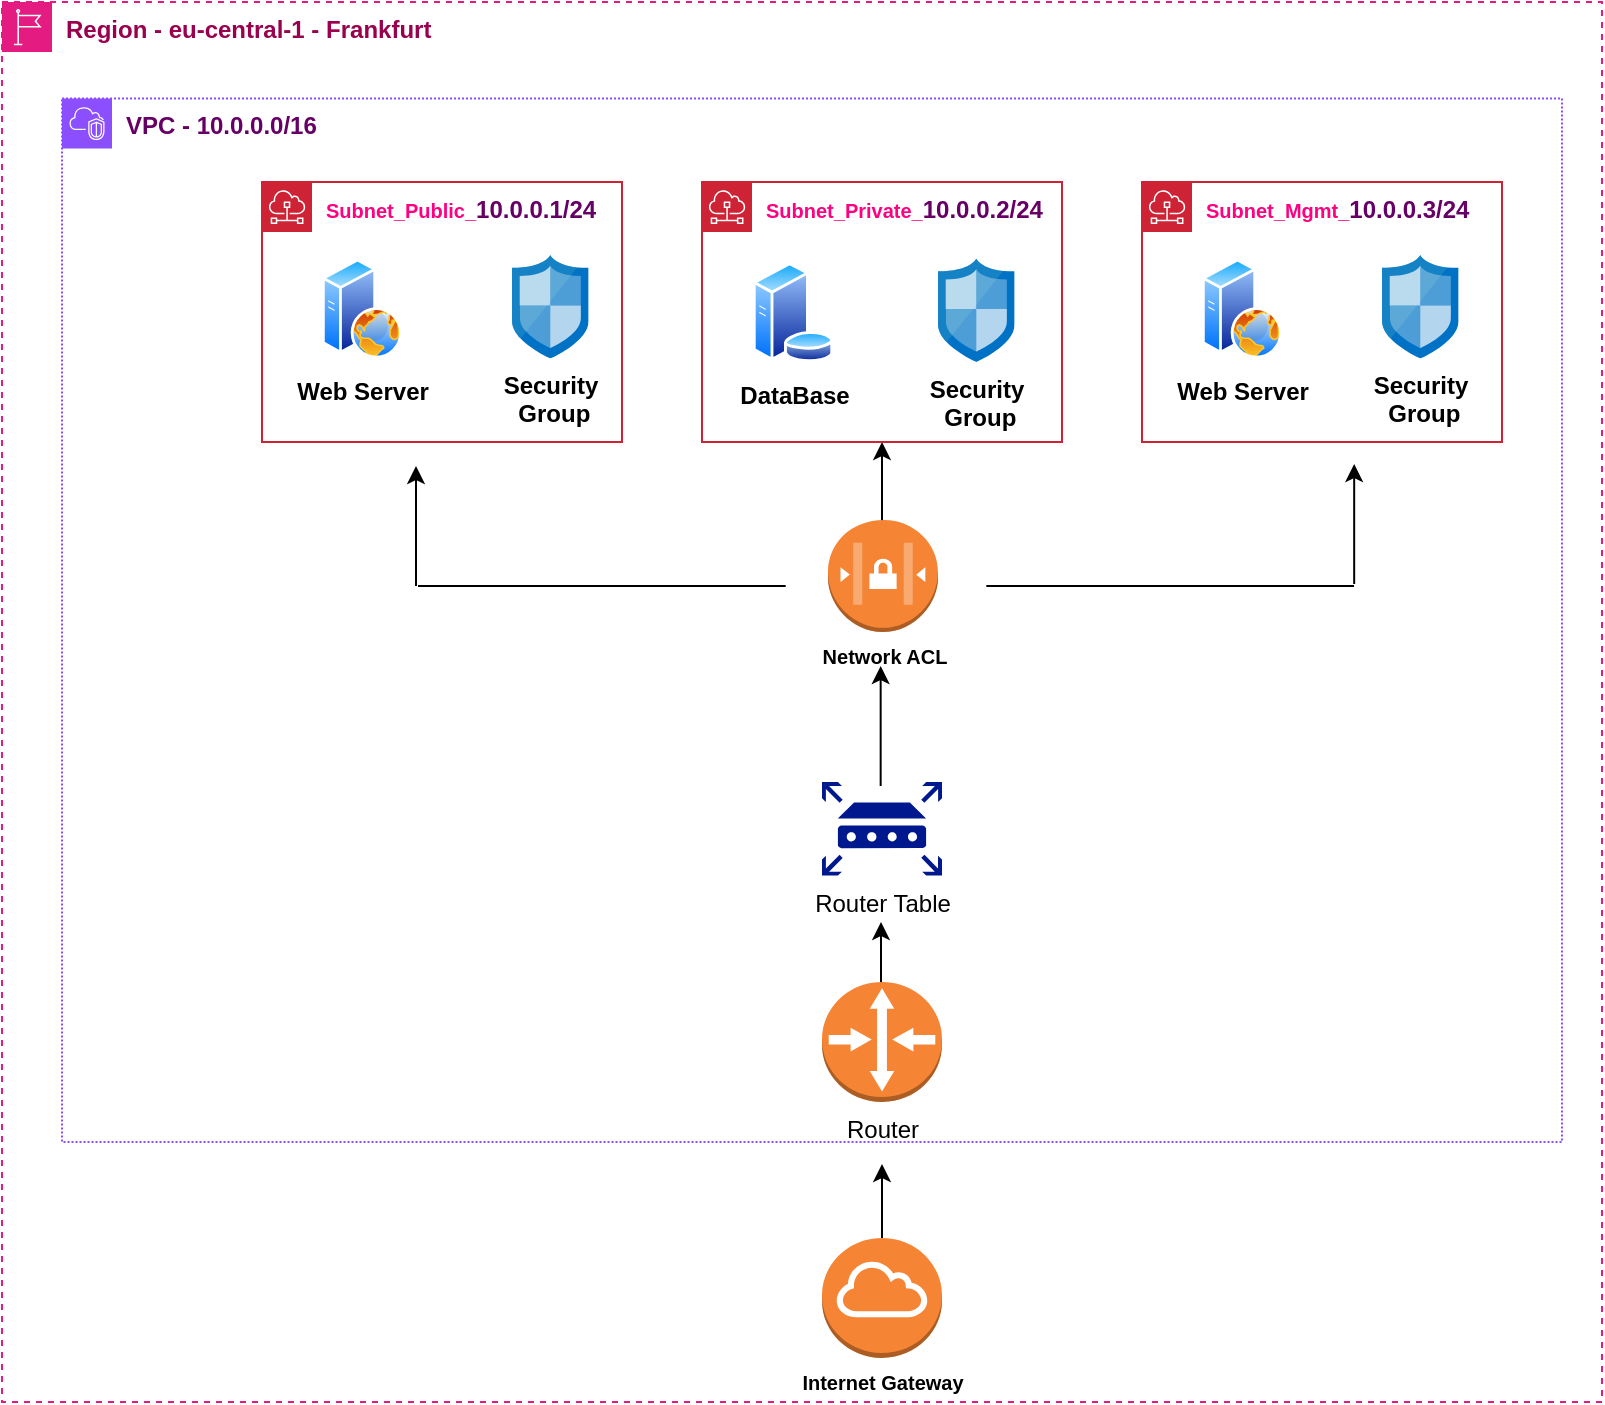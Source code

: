 <mxfile version="23.0.2" type="github">
  <diagram name="Page-1" id="_MofC5ta0yTw0Z9mFdGP">
    <mxGraphModel dx="1760" dy="2020" grid="1" gridSize="10" guides="1" tooltips="1" connect="1" arrows="1" fold="1" page="1" pageScale="1" pageWidth="850" pageHeight="1100" math="0" shadow="0">
      <root>
        <mxCell id="0" />
        <mxCell id="1" parent="0" />
        <mxCell id="HUh1dlwKQfj8_lXao6Q8-71" value="" style="group" vertex="1" connectable="0" parent="1">
          <mxGeometry x="40" y="-1010" width="800" height="700" as="geometry" />
        </mxCell>
        <mxCell id="HUh1dlwKQfj8_lXao6Q8-47" value="" style="edgeStyle=orthogonalEdgeStyle;rounded=0;orthogonalLoop=1;jettySize=auto;html=1;" edge="1" parent="HUh1dlwKQfj8_lXao6Q8-71">
          <mxGeometry relative="1" as="geometry">
            <mxPoint x="440.0" y="280" as="sourcePoint" />
            <mxPoint x="440.0" y="220" as="targetPoint" />
          </mxGeometry>
        </mxCell>
        <mxCell id="HUh1dlwKQfj8_lXao6Q8-48" style="edgeStyle=orthogonalEdgeStyle;rounded=0;orthogonalLoop=1;jettySize=auto;html=1;exitX=0.5;exitY=0;exitDx=0;exitDy=0;exitPerimeter=0;" edge="1" parent="HUh1dlwKQfj8_lXao6Q8-71">
          <mxGeometry relative="1" as="geometry">
            <mxPoint x="440" y="661" as="sourcePoint" />
            <mxPoint x="440" y="581" as="targetPoint" />
          </mxGeometry>
        </mxCell>
        <mxCell id="HUh1dlwKQfj8_lXao6Q8-49" value="" style="edgeStyle=orthogonalEdgeStyle;rounded=0;orthogonalLoop=1;jettySize=auto;html=1;" edge="1" parent="HUh1dlwKQfj8_lXao6Q8-71">
          <mxGeometry relative="1" as="geometry">
            <mxPoint x="439.33" y="392" as="sourcePoint" />
            <mxPoint x="439.33" y="332" as="targetPoint" />
          </mxGeometry>
        </mxCell>
        <mxCell id="HUh1dlwKQfj8_lXao6Q8-50" value="&lt;b style=&quot;border-color: var(--border-color);&quot;&gt;&lt;font style=&quot;border-color: var(--border-color);&quot; color=&quot;#99004d&quot;&gt;Region - eu-central-1 - Frankfurt&lt;/font&gt;&lt;/b&gt;" style="sketch=0;outlineConnect=0;gradientColor=none;html=1;whiteSpace=wrap;fontSize=12;fontStyle=0;shape=mxgraph.aws4.group;grIcon=mxgraph.aws4.group_region;strokeColor=#e41b80;fillColor=none;verticalAlign=top;align=left;spacingLeft=30;fontColor=#879196;dashed=1;movable=0;resizable=0;rotatable=0;deletable=0;editable=0;locked=1;connectable=0;" vertex="1" parent="HUh1dlwKQfj8_lXao6Q8-71">
          <mxGeometry width="800" height="700" as="geometry" />
        </mxCell>
        <mxCell id="HUh1dlwKQfj8_lXao6Q8-51" value="&lt;font size=&quot;1&quot; style=&quot;&quot;&gt;&lt;b style=&quot;background-color: rgb(255, 255, 255);&quot;&gt;Subnet_Public_&lt;/b&gt;&lt;/font&gt;&lt;b style=&quot;border-color: var(--border-color); color: rgb(102, 0, 102);&quot;&gt;10.0.0.1/24&lt;/b&gt;" style="sketch=0;outlineConnect=0;gradientColor=none;html=1;whiteSpace=wrap;fontSize=12;fontStyle=0;shape=mxgraph.aws4.group;grIcon=mxgraph.aws4.group_subnet;strokeColor=#CD2334;fillColor=none;verticalAlign=top;align=left;spacingLeft=30;fontColor=#FF0080;dashed=0;container=0;" vertex="1" parent="HUh1dlwKQfj8_lXao6Q8-71">
          <mxGeometry x="130" y="90" width="180" height="130" as="geometry" />
        </mxCell>
        <mxCell id="HUh1dlwKQfj8_lXao6Q8-52" value="&lt;font size=&quot;1&quot; style=&quot;&quot;&gt;&lt;b style=&quot;background-color: rgb(255, 255, 255);&quot;&gt;Subnet_Private_&lt;/b&gt;&lt;/font&gt;&lt;b style=&quot;border-color: var(--border-color); color: rgb(102, 0, 102);&quot;&gt;10.0.0.2/24&lt;/b&gt;" style="sketch=0;outlineConnect=0;gradientColor=none;html=1;whiteSpace=wrap;fontSize=12;fontStyle=0;shape=mxgraph.aws4.group;grIcon=mxgraph.aws4.group_subnet;strokeColor=#CD2334;fillColor=none;verticalAlign=top;align=left;spacingLeft=30;fontColor=#FF0080;dashed=0;container=0;" vertex="1" parent="HUh1dlwKQfj8_lXao6Q8-71">
          <mxGeometry x="350" y="90" width="180" height="130" as="geometry" />
        </mxCell>
        <mxCell id="HUh1dlwKQfj8_lXao6Q8-53" value="&lt;font size=&quot;1&quot; style=&quot;&quot;&gt;&lt;b style=&quot;background-color: rgb(255, 255, 255);&quot;&gt;Subnet_Mgmt_&lt;/b&gt;&lt;/font&gt;&lt;b style=&quot;border-color: var(--border-color); color: rgb(102, 0, 102);&quot;&gt;10.0.0.3/24&lt;/b&gt;" style="sketch=0;outlineConnect=0;gradientColor=none;html=1;whiteSpace=wrap;fontSize=12;fontStyle=0;shape=mxgraph.aws4.group;grIcon=mxgraph.aws4.group_subnet;strokeColor=#CD2334;fillColor=none;verticalAlign=top;align=left;spacingLeft=30;fontColor=#FF0080;dashed=0;container=0;" vertex="1" parent="HUh1dlwKQfj8_lXao6Q8-71">
          <mxGeometry x="570" y="90" width="180" height="130" as="geometry" />
        </mxCell>
        <mxCell id="HUh1dlwKQfj8_lXao6Q8-54" value="&lt;font style=&quot;font-size: 12px;&quot;&gt;&lt;b style=&quot;font-size: 12px;&quot;&gt;Security&lt;br&gt;&amp;nbsp;Group&lt;/b&gt;&lt;/font&gt;" style="image;sketch=0;aspect=fixed;html=1;points=[];align=center;fontSize=12;image=img/lib/mscae/Network_Security_Groups_Classic.svg;container=0;" vertex="1" parent="HUh1dlwKQfj8_lXao6Q8-71">
          <mxGeometry x="255" y="126.48" width="38.3" height="51.76" as="geometry" />
        </mxCell>
        <mxCell id="HUh1dlwKQfj8_lXao6Q8-55" value="Internet Gateway" style="outlineConnect=0;dashed=0;verticalLabelPosition=bottom;verticalAlign=top;align=center;html=1;shape=mxgraph.aws3.internet_gateway;fillColor=#F58534;gradientColor=none;fontStyle=1;fontSize=10;container=0;" vertex="1" parent="HUh1dlwKQfj8_lXao6Q8-71">
          <mxGeometry x="410" y="618" width="60" height="60" as="geometry" />
        </mxCell>
        <mxCell id="HUh1dlwKQfj8_lXao6Q8-56" value="Router Table&lt;br&gt;" style="sketch=0;aspect=fixed;pointerEvents=1;shadow=0;dashed=0;html=1;strokeColor=none;labelPosition=center;verticalLabelPosition=bottom;verticalAlign=top;align=center;fillColor=#00188D;shape=mxgraph.mscae.enterprise.router;container=0;" vertex="1" parent="HUh1dlwKQfj8_lXao6Q8-71">
          <mxGeometry x="410" y="390" width="60" height="46.8" as="geometry" />
        </mxCell>
        <mxCell id="HUh1dlwKQfj8_lXao6Q8-57" value="Network ACL" style="outlineConnect=0;dashed=0;verticalLabelPosition=bottom;verticalAlign=top;align=center;html=1;shape=mxgraph.aws3.network_access_controllist;fillColor=#F58534;gradientColor=none;fontSize=10;fontStyle=1;container=0;" vertex="1" parent="HUh1dlwKQfj8_lXao6Q8-71">
          <mxGeometry x="413" y="259" width="55" height="56" as="geometry" />
        </mxCell>
        <mxCell id="HUh1dlwKQfj8_lXao6Q8-58" value="Web Server" style="image;aspect=fixed;perimeter=ellipsePerimeter;html=1;align=center;shadow=0;dashed=0;spacingTop=3;image=img/lib/active_directory/web_server.svg;fontStyle=1;container=0;" vertex="1" parent="HUh1dlwKQfj8_lXao6Q8-71">
          <mxGeometry x="160" y="128.24" width="40" height="50" as="geometry" />
        </mxCell>
        <mxCell id="HUh1dlwKQfj8_lXao6Q8-59" value="Web Server" style="image;aspect=fixed;perimeter=ellipsePerimeter;html=1;align=center;shadow=0;dashed=0;spacingTop=3;image=img/lib/active_directory/web_server.svg;fontStyle=1;container=0;" vertex="1" parent="HUh1dlwKQfj8_lXao6Q8-71">
          <mxGeometry x="600" y="128.24" width="40" height="50" as="geometry" />
        </mxCell>
        <mxCell id="HUh1dlwKQfj8_lXao6Q8-60" value="&lt;font style=&quot;font-size: 12px;&quot;&gt;&lt;b style=&quot;font-size: 12px;&quot;&gt;Security&lt;br&gt;&amp;nbsp;Group&lt;/b&gt;&lt;/font&gt;" style="image;sketch=0;aspect=fixed;html=1;points=[];align=center;fontSize=12;image=img/lib/mscae/Network_Security_Groups_Classic.svg;container=0;" vertex="1" parent="HUh1dlwKQfj8_lXao6Q8-71">
          <mxGeometry x="690" y="126.48" width="38.3" height="51.76" as="geometry" />
        </mxCell>
        <mxCell id="HUh1dlwKQfj8_lXao6Q8-61" value="&lt;font style=&quot;font-size: 12px;&quot;&gt;&lt;b style=&quot;font-size: 12px;&quot;&gt;Security&lt;br&gt;&amp;nbsp;Group&lt;/b&gt;&lt;/font&gt;" style="image;sketch=0;aspect=fixed;html=1;points=[];align=center;fontSize=12;image=img/lib/mscae/Network_Security_Groups_Classic.svg;container=0;" vertex="1" parent="HUh1dlwKQfj8_lXao6Q8-71">
          <mxGeometry x="468" y="128.24" width="38.3" height="51.76" as="geometry" />
        </mxCell>
        <mxCell id="HUh1dlwKQfj8_lXao6Q8-62" value="&lt;b&gt;DataBase&lt;/b&gt;" style="image;aspect=fixed;perimeter=ellipsePerimeter;html=1;align=center;shadow=0;dashed=0;spacingTop=3;image=img/lib/active_directory/database_server.svg;container=0;" vertex="1" parent="HUh1dlwKQfj8_lXao6Q8-71">
          <mxGeometry x="375" y="130" width="41" height="50" as="geometry" />
        </mxCell>
        <mxCell id="HUh1dlwKQfj8_lXao6Q8-63" value="&lt;font color=&quot;#660066&quot;&gt;&lt;b&gt;VPC - 10.0.0.0/16&lt;/b&gt;&lt;/font&gt;" style="points=[[0,0],[0.25,0],[0.5,0],[0.75,0],[1,0],[1,0.25],[1,0.5],[1,0.75],[1,1],[0.75,1],[0.5,1],[0.25,1],[0,1],[0,0.75],[0,0.5],[0,0.25]];outlineConnect=0;gradientColor=none;html=1;whiteSpace=wrap;fontSize=12;fontStyle=0;container=0;pointerEvents=0;collapsible=0;recursiveResize=0;shape=mxgraph.aws4.group;grIcon=mxgraph.aws4.group_vpc2;strokeColor=#8C4FFF;fillColor=none;verticalAlign=top;align=left;spacingLeft=30;fontColor=#AAB7B8;dashed=1;dashPattern=1 1;" vertex="1" parent="HUh1dlwKQfj8_lXao6Q8-71">
          <mxGeometry x="30" y="48.24" width="750" height="521.76" as="geometry" />
        </mxCell>
        <mxCell id="HUh1dlwKQfj8_lXao6Q8-64" value="" style="edgeStyle=orthogonalEdgeStyle;rounded=0;orthogonalLoop=1;jettySize=auto;html=1;" edge="1" parent="HUh1dlwKQfj8_lXao6Q8-71">
          <mxGeometry relative="1" as="geometry">
            <mxPoint x="207" y="292" as="sourcePoint" />
            <mxPoint x="207" y="232" as="targetPoint" />
          </mxGeometry>
        </mxCell>
        <mxCell id="HUh1dlwKQfj8_lXao6Q8-65" style="edgeStyle=orthogonalEdgeStyle;rounded=0;orthogonalLoop=1;jettySize=auto;html=1;exitX=0.5;exitY=0;exitDx=0;exitDy=0;exitPerimeter=0;" edge="1" parent="HUh1dlwKQfj8_lXao6Q8-71">
          <mxGeometry relative="1" as="geometry">
            <mxPoint x="439.5" y="540" as="sourcePoint" />
            <mxPoint x="439.5" y="460" as="targetPoint" />
          </mxGeometry>
        </mxCell>
        <mxCell id="HUh1dlwKQfj8_lXao6Q8-66" value="Router&lt;br&gt;&lt;br&gt;" style="outlineConnect=0;dashed=0;verticalLabelPosition=bottom;verticalAlign=top;align=center;html=1;shape=mxgraph.aws3.router;fillColor=#F58534;gradientColor=none;container=0;" vertex="1" parent="HUh1dlwKQfj8_lXao6Q8-71">
          <mxGeometry x="410" y="490" width="60" height="60" as="geometry" />
        </mxCell>
        <mxCell id="HUh1dlwKQfj8_lXao6Q8-67" value="" style="group" vertex="1" connectable="0" parent="HUh1dlwKQfj8_lXao6Q8-71">
          <mxGeometry x="584" y="231" width="92.088" height="61" as="geometry" />
        </mxCell>
        <mxCell id="HUh1dlwKQfj8_lXao6Q8-68" value="" style="endArrow=none;html=1;rounded=0;" edge="1" parent="HUh1dlwKQfj8_lXao6Q8-67">
          <mxGeometry width="50" height="50" relative="1" as="geometry">
            <mxPoint x="-91.844" y="61" as="sourcePoint" />
            <mxPoint x="92" y="61" as="targetPoint" />
            <Array as="points">
              <mxPoint x="12" y="61" />
              <mxPoint y="61" />
            </Array>
          </mxGeometry>
        </mxCell>
        <mxCell id="HUh1dlwKQfj8_lXao6Q8-69" value="" style="edgeStyle=orthogonalEdgeStyle;rounded=0;orthogonalLoop=1;jettySize=auto;html=1;" edge="1" parent="HUh1dlwKQfj8_lXao6Q8-67">
          <mxGeometry relative="1" as="geometry">
            <mxPoint x="92.088" y="60" as="sourcePoint" />
            <mxPoint x="92.088" as="targetPoint" />
          </mxGeometry>
        </mxCell>
        <mxCell id="HUh1dlwKQfj8_lXao6Q8-70" value="" style="endArrow=none;html=1;rounded=0;" edge="1" parent="HUh1dlwKQfj8_lXao6Q8-71">
          <mxGeometry width="50" height="50" relative="1" as="geometry">
            <mxPoint x="207.996" y="292" as="sourcePoint" />
            <mxPoint x="391.84" y="292" as="targetPoint" />
            <Array as="points">
              <mxPoint x="311.84" y="292" />
              <mxPoint x="299.84" y="292" />
            </Array>
          </mxGeometry>
        </mxCell>
      </root>
    </mxGraphModel>
  </diagram>
</mxfile>
